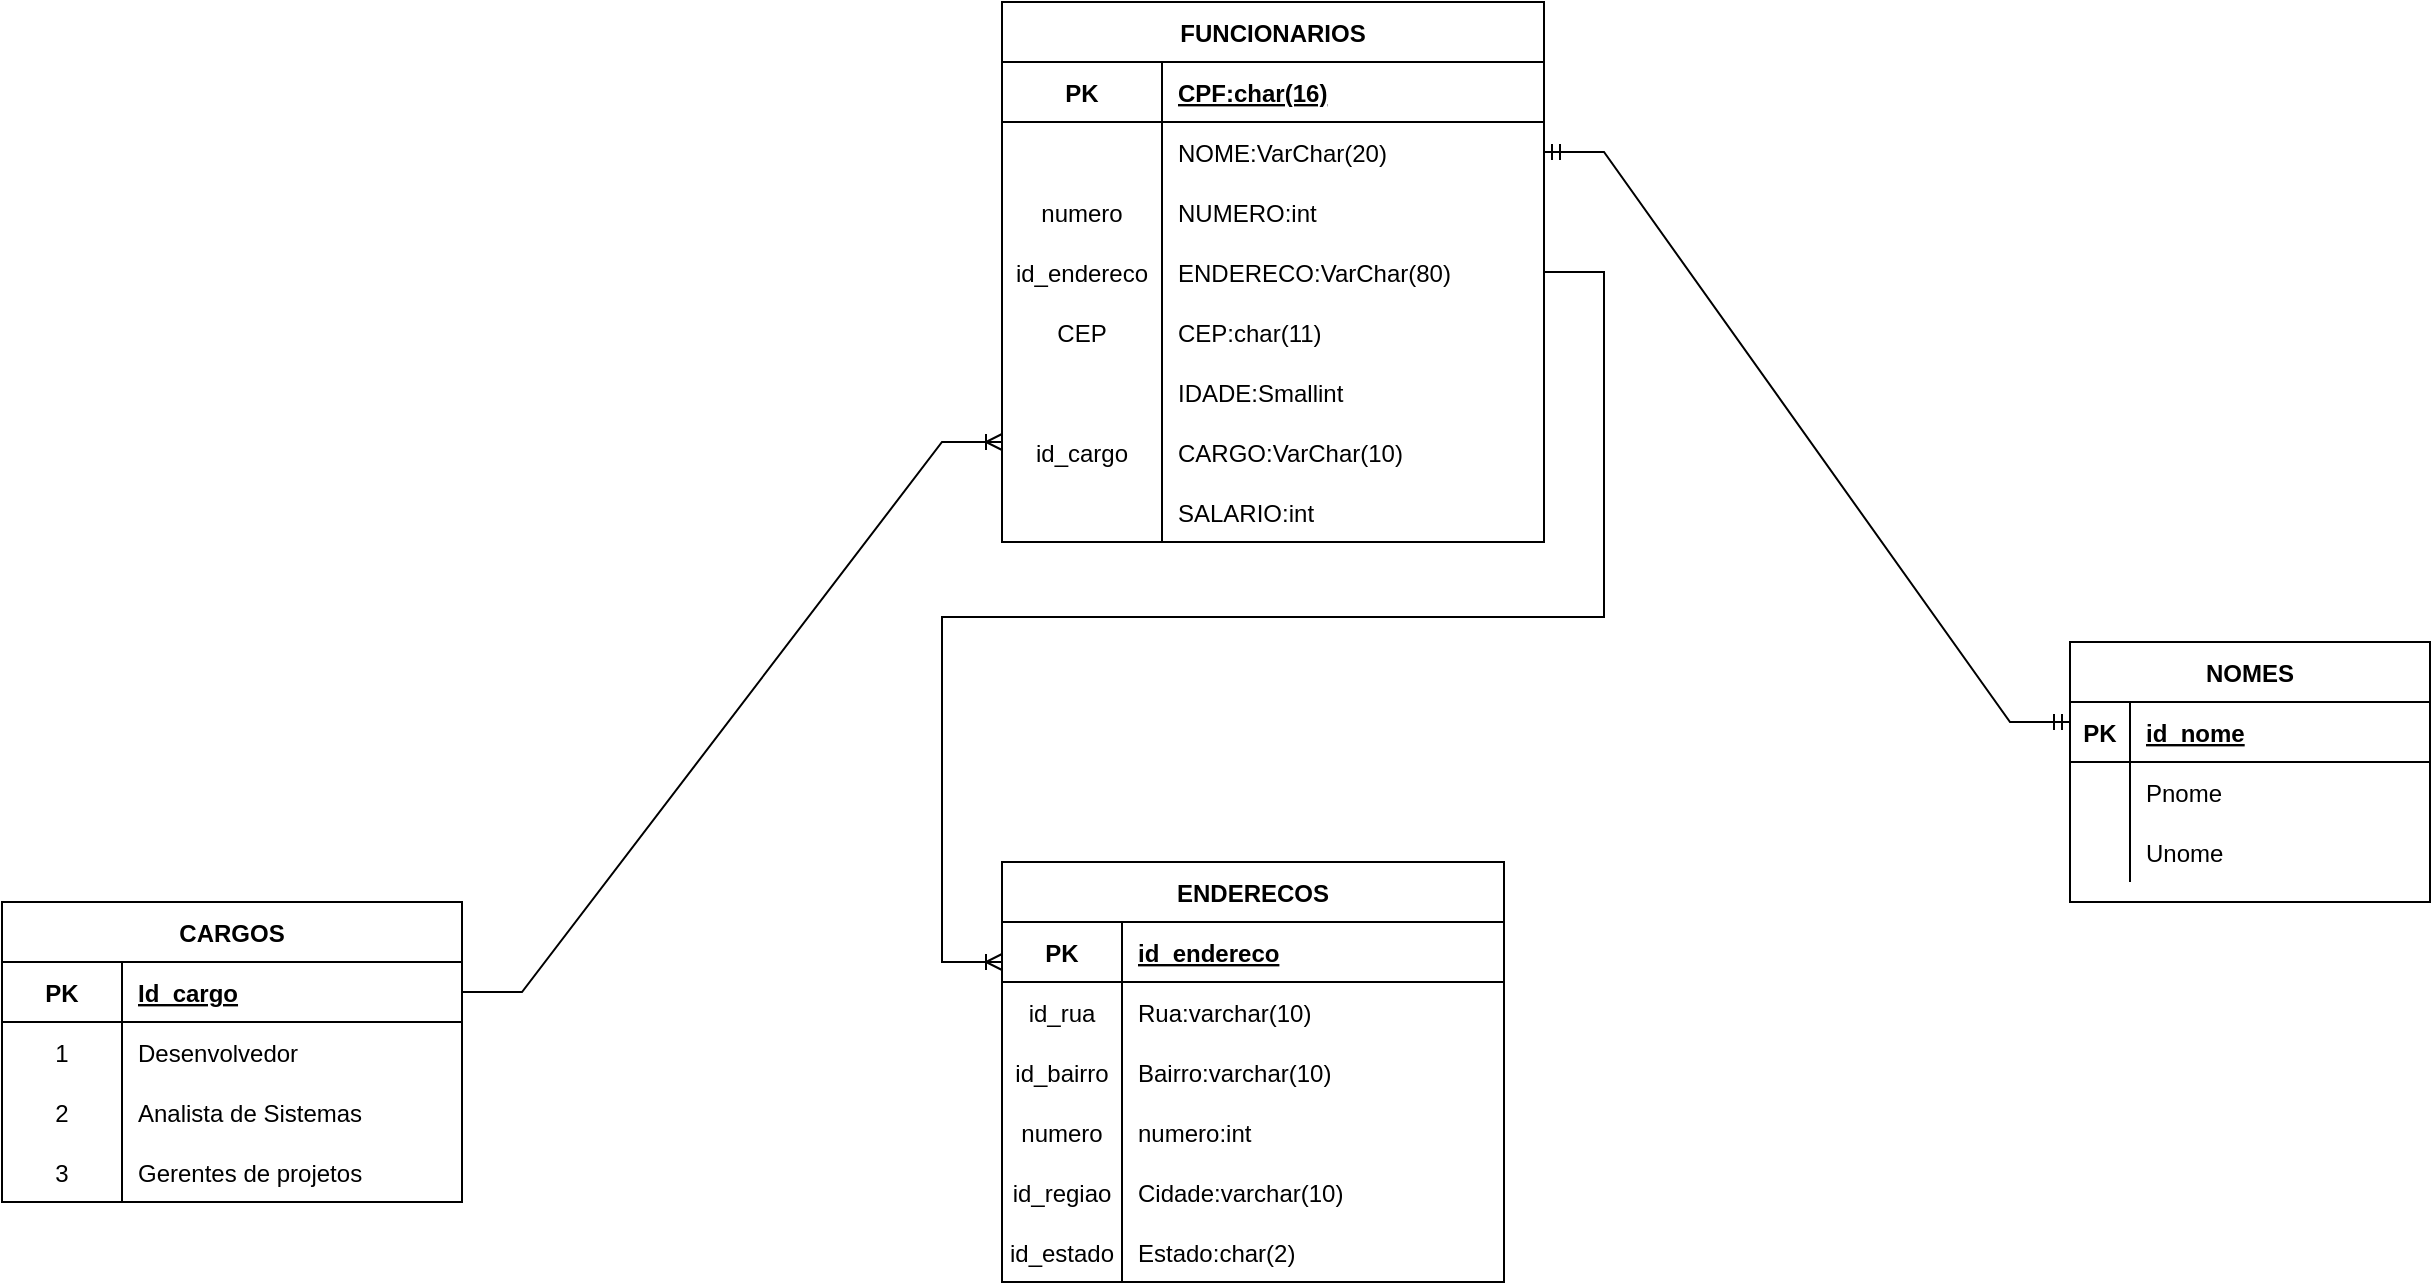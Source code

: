 <mxfile version="20.0.3" type="github">
  <diagram id="bxR-Ng6xNB3BBB04t7pF" name="Page-1">
    <mxGraphModel dx="2358" dy="687" grid="1" gridSize="10" guides="1" tooltips="1" connect="1" arrows="1" fold="1" page="1" pageScale="1" pageWidth="827" pageHeight="1169" math="0" shadow="0">
      <root>
        <mxCell id="0" />
        <mxCell id="1" parent="0" />
        <mxCell id="S95yEiEXE2TlLhkYav7T-1" value="FUNCIONARIOS" style="shape=table;startSize=30;container=1;collapsible=1;childLayout=tableLayout;fixedRows=1;rowLines=0;fontStyle=1;align=center;resizeLast=1;" vertex="1" parent="1">
          <mxGeometry x="-120" y="140" width="271" height="270" as="geometry" />
        </mxCell>
        <mxCell id="S95yEiEXE2TlLhkYav7T-2" value="" style="shape=tableRow;horizontal=0;startSize=0;swimlaneHead=0;swimlaneBody=0;fillColor=none;collapsible=0;dropTarget=0;points=[[0,0.5],[1,0.5]];portConstraint=eastwest;top=0;left=0;right=0;bottom=1;" vertex="1" parent="S95yEiEXE2TlLhkYav7T-1">
          <mxGeometry y="30" width="271" height="30" as="geometry" />
        </mxCell>
        <mxCell id="S95yEiEXE2TlLhkYav7T-3" value="PK" style="shape=partialRectangle;connectable=0;fillColor=none;top=0;left=0;bottom=0;right=0;fontStyle=1;overflow=hidden;" vertex="1" parent="S95yEiEXE2TlLhkYav7T-2">
          <mxGeometry width="80" height="30" as="geometry">
            <mxRectangle width="80" height="30" as="alternateBounds" />
          </mxGeometry>
        </mxCell>
        <mxCell id="S95yEiEXE2TlLhkYav7T-4" value="CPF:char(16)" style="shape=partialRectangle;connectable=0;fillColor=none;top=0;left=0;bottom=0;right=0;align=left;spacingLeft=6;fontStyle=5;overflow=hidden;" vertex="1" parent="S95yEiEXE2TlLhkYav7T-2">
          <mxGeometry x="80" width="191" height="30" as="geometry">
            <mxRectangle width="191" height="30" as="alternateBounds" />
          </mxGeometry>
        </mxCell>
        <mxCell id="S95yEiEXE2TlLhkYav7T-5" value="" style="shape=tableRow;horizontal=0;startSize=0;swimlaneHead=0;swimlaneBody=0;fillColor=none;collapsible=0;dropTarget=0;points=[[0,0.5],[1,0.5]];portConstraint=eastwest;top=0;left=0;right=0;bottom=0;" vertex="1" parent="S95yEiEXE2TlLhkYav7T-1">
          <mxGeometry y="60" width="271" height="30" as="geometry" />
        </mxCell>
        <mxCell id="S95yEiEXE2TlLhkYav7T-6" value="" style="shape=partialRectangle;connectable=0;fillColor=none;top=0;left=0;bottom=0;right=0;editable=1;overflow=hidden;" vertex="1" parent="S95yEiEXE2TlLhkYav7T-5">
          <mxGeometry width="80" height="30" as="geometry">
            <mxRectangle width="80" height="30" as="alternateBounds" />
          </mxGeometry>
        </mxCell>
        <mxCell id="S95yEiEXE2TlLhkYav7T-7" value="NOME:VarChar(20)" style="shape=partialRectangle;connectable=0;fillColor=none;top=0;left=0;bottom=0;right=0;align=left;spacingLeft=6;overflow=hidden;" vertex="1" parent="S95yEiEXE2TlLhkYav7T-5">
          <mxGeometry x="80" width="191" height="30" as="geometry">
            <mxRectangle width="191" height="30" as="alternateBounds" />
          </mxGeometry>
        </mxCell>
        <mxCell id="S95yEiEXE2TlLhkYav7T-8" value="" style="shape=tableRow;horizontal=0;startSize=0;swimlaneHead=0;swimlaneBody=0;fillColor=none;collapsible=0;dropTarget=0;points=[[0,0.5],[1,0.5]];portConstraint=eastwest;top=0;left=0;right=0;bottom=0;" vertex="1" parent="S95yEiEXE2TlLhkYav7T-1">
          <mxGeometry y="90" width="271" height="30" as="geometry" />
        </mxCell>
        <mxCell id="S95yEiEXE2TlLhkYav7T-9" value="numero" style="shape=partialRectangle;connectable=0;fillColor=none;top=0;left=0;bottom=0;right=0;editable=1;overflow=hidden;" vertex="1" parent="S95yEiEXE2TlLhkYav7T-8">
          <mxGeometry width="80" height="30" as="geometry">
            <mxRectangle width="80" height="30" as="alternateBounds" />
          </mxGeometry>
        </mxCell>
        <mxCell id="S95yEiEXE2TlLhkYav7T-10" value="NUMERO:int" style="shape=partialRectangle;connectable=0;fillColor=none;top=0;left=0;bottom=0;right=0;align=left;spacingLeft=6;overflow=hidden;" vertex="1" parent="S95yEiEXE2TlLhkYav7T-8">
          <mxGeometry x="80" width="191" height="30" as="geometry">
            <mxRectangle width="191" height="30" as="alternateBounds" />
          </mxGeometry>
        </mxCell>
        <mxCell id="S95yEiEXE2TlLhkYav7T-11" value="" style="shape=tableRow;horizontal=0;startSize=0;swimlaneHead=0;swimlaneBody=0;fillColor=none;collapsible=0;dropTarget=0;points=[[0,0.5],[1,0.5]];portConstraint=eastwest;top=0;left=0;right=0;bottom=0;" vertex="1" parent="S95yEiEXE2TlLhkYav7T-1">
          <mxGeometry y="120" width="271" height="30" as="geometry" />
        </mxCell>
        <mxCell id="S95yEiEXE2TlLhkYav7T-12" value="id_endereco" style="shape=partialRectangle;connectable=0;fillColor=none;top=0;left=0;bottom=0;right=0;editable=1;overflow=hidden;" vertex="1" parent="S95yEiEXE2TlLhkYav7T-11">
          <mxGeometry width="80" height="30" as="geometry">
            <mxRectangle width="80" height="30" as="alternateBounds" />
          </mxGeometry>
        </mxCell>
        <mxCell id="S95yEiEXE2TlLhkYav7T-13" value="ENDERECO:VarChar(80)" style="shape=partialRectangle;connectable=0;fillColor=none;top=0;left=0;bottom=0;right=0;align=left;spacingLeft=6;overflow=hidden;" vertex="1" parent="S95yEiEXE2TlLhkYav7T-11">
          <mxGeometry x="80" width="191" height="30" as="geometry">
            <mxRectangle width="191" height="30" as="alternateBounds" />
          </mxGeometry>
        </mxCell>
        <mxCell id="S95yEiEXE2TlLhkYav7T-14" value="" style="shape=tableRow;horizontal=0;startSize=0;swimlaneHead=0;swimlaneBody=0;fillColor=none;collapsible=0;dropTarget=0;points=[[0,0.5],[1,0.5]];portConstraint=eastwest;top=0;left=0;right=0;bottom=0;" vertex="1" parent="S95yEiEXE2TlLhkYav7T-1">
          <mxGeometry y="150" width="271" height="30" as="geometry" />
        </mxCell>
        <mxCell id="S95yEiEXE2TlLhkYav7T-15" value="CEP" style="shape=partialRectangle;connectable=0;fillColor=none;top=0;left=0;bottom=0;right=0;editable=1;overflow=hidden;" vertex="1" parent="S95yEiEXE2TlLhkYav7T-14">
          <mxGeometry width="80" height="30" as="geometry">
            <mxRectangle width="80" height="30" as="alternateBounds" />
          </mxGeometry>
        </mxCell>
        <mxCell id="S95yEiEXE2TlLhkYav7T-16" value="CEP:char(11)" style="shape=partialRectangle;connectable=0;fillColor=none;top=0;left=0;bottom=0;right=0;align=left;spacingLeft=6;overflow=hidden;" vertex="1" parent="S95yEiEXE2TlLhkYav7T-14">
          <mxGeometry x="80" width="191" height="30" as="geometry">
            <mxRectangle width="191" height="30" as="alternateBounds" />
          </mxGeometry>
        </mxCell>
        <mxCell id="S95yEiEXE2TlLhkYav7T-17" value="" style="shape=tableRow;horizontal=0;startSize=0;swimlaneHead=0;swimlaneBody=0;fillColor=none;collapsible=0;dropTarget=0;points=[[0,0.5],[1,0.5]];portConstraint=eastwest;top=0;left=0;right=0;bottom=0;" vertex="1" parent="S95yEiEXE2TlLhkYav7T-1">
          <mxGeometry y="180" width="271" height="30" as="geometry" />
        </mxCell>
        <mxCell id="S95yEiEXE2TlLhkYav7T-18" value="" style="shape=partialRectangle;connectable=0;fillColor=none;top=0;left=0;bottom=0;right=0;editable=1;overflow=hidden;" vertex="1" parent="S95yEiEXE2TlLhkYav7T-17">
          <mxGeometry width="80" height="30" as="geometry">
            <mxRectangle width="80" height="30" as="alternateBounds" />
          </mxGeometry>
        </mxCell>
        <mxCell id="S95yEiEXE2TlLhkYav7T-19" value="IDADE:Smallint" style="shape=partialRectangle;connectable=0;fillColor=none;top=0;left=0;bottom=0;right=0;align=left;spacingLeft=6;overflow=hidden;" vertex="1" parent="S95yEiEXE2TlLhkYav7T-17">
          <mxGeometry x="80" width="191" height="30" as="geometry">
            <mxRectangle width="191" height="30" as="alternateBounds" />
          </mxGeometry>
        </mxCell>
        <mxCell id="S95yEiEXE2TlLhkYav7T-20" value="" style="shape=tableRow;horizontal=0;startSize=0;swimlaneHead=0;swimlaneBody=0;fillColor=none;collapsible=0;dropTarget=0;points=[[0,0.5],[1,0.5]];portConstraint=eastwest;top=0;left=0;right=0;bottom=0;" vertex="1" parent="S95yEiEXE2TlLhkYav7T-1">
          <mxGeometry y="210" width="271" height="30" as="geometry" />
        </mxCell>
        <mxCell id="S95yEiEXE2TlLhkYav7T-21" value="id_cargo" style="shape=partialRectangle;connectable=0;fillColor=none;top=0;left=0;bottom=0;right=0;editable=1;overflow=hidden;" vertex="1" parent="S95yEiEXE2TlLhkYav7T-20">
          <mxGeometry width="80" height="30" as="geometry">
            <mxRectangle width="80" height="30" as="alternateBounds" />
          </mxGeometry>
        </mxCell>
        <mxCell id="S95yEiEXE2TlLhkYav7T-22" value="CARGO:VarChar(10)" style="shape=partialRectangle;connectable=0;fillColor=none;top=0;left=0;bottom=0;right=0;align=left;spacingLeft=6;overflow=hidden;" vertex="1" parent="S95yEiEXE2TlLhkYav7T-20">
          <mxGeometry x="80" width="191" height="30" as="geometry">
            <mxRectangle width="191" height="30" as="alternateBounds" />
          </mxGeometry>
        </mxCell>
        <mxCell id="S95yEiEXE2TlLhkYav7T-23" value="" style="shape=tableRow;horizontal=0;startSize=0;swimlaneHead=0;swimlaneBody=0;fillColor=none;collapsible=0;dropTarget=0;points=[[0,0.5],[1,0.5]];portConstraint=eastwest;top=0;left=0;right=0;bottom=0;" vertex="1" parent="S95yEiEXE2TlLhkYav7T-1">
          <mxGeometry y="240" width="271" height="30" as="geometry" />
        </mxCell>
        <mxCell id="S95yEiEXE2TlLhkYav7T-24" value="" style="shape=partialRectangle;connectable=0;fillColor=none;top=0;left=0;bottom=0;right=0;editable=1;overflow=hidden;" vertex="1" parent="S95yEiEXE2TlLhkYav7T-23">
          <mxGeometry width="80" height="30" as="geometry">
            <mxRectangle width="80" height="30" as="alternateBounds" />
          </mxGeometry>
        </mxCell>
        <mxCell id="S95yEiEXE2TlLhkYav7T-25" value="SALARIO:int" style="shape=partialRectangle;connectable=0;fillColor=none;top=0;left=0;bottom=0;right=0;align=left;spacingLeft=6;overflow=hidden;" vertex="1" parent="S95yEiEXE2TlLhkYav7T-23">
          <mxGeometry x="80" width="191" height="30" as="geometry">
            <mxRectangle width="191" height="30" as="alternateBounds" />
          </mxGeometry>
        </mxCell>
        <mxCell id="S95yEiEXE2TlLhkYav7T-66" value="CARGOS" style="shape=table;startSize=30;container=1;collapsible=1;childLayout=tableLayout;fixedRows=1;rowLines=0;fontStyle=1;align=center;resizeLast=1;" vertex="1" parent="1">
          <mxGeometry x="-620" y="590" width="230" height="150" as="geometry" />
        </mxCell>
        <mxCell id="S95yEiEXE2TlLhkYav7T-67" value="" style="shape=tableRow;horizontal=0;startSize=0;swimlaneHead=0;swimlaneBody=0;fillColor=none;collapsible=0;dropTarget=0;points=[[0,0.5],[1,0.5]];portConstraint=eastwest;top=0;left=0;right=0;bottom=1;" vertex="1" parent="S95yEiEXE2TlLhkYav7T-66">
          <mxGeometry y="30" width="230" height="30" as="geometry" />
        </mxCell>
        <mxCell id="S95yEiEXE2TlLhkYav7T-68" value="PK" style="shape=partialRectangle;connectable=0;fillColor=none;top=0;left=0;bottom=0;right=0;fontStyle=1;overflow=hidden;" vertex="1" parent="S95yEiEXE2TlLhkYav7T-67">
          <mxGeometry width="60" height="30" as="geometry">
            <mxRectangle width="60" height="30" as="alternateBounds" />
          </mxGeometry>
        </mxCell>
        <mxCell id="S95yEiEXE2TlLhkYav7T-69" value="Id_cargo" style="shape=partialRectangle;connectable=0;fillColor=none;top=0;left=0;bottom=0;right=0;align=left;spacingLeft=6;fontStyle=5;overflow=hidden;" vertex="1" parent="S95yEiEXE2TlLhkYav7T-67">
          <mxGeometry x="60" width="170" height="30" as="geometry">
            <mxRectangle width="170" height="30" as="alternateBounds" />
          </mxGeometry>
        </mxCell>
        <mxCell id="S95yEiEXE2TlLhkYav7T-70" value="" style="shape=tableRow;horizontal=0;startSize=0;swimlaneHead=0;swimlaneBody=0;fillColor=none;collapsible=0;dropTarget=0;points=[[0,0.5],[1,0.5]];portConstraint=eastwest;top=0;left=0;right=0;bottom=0;" vertex="1" parent="S95yEiEXE2TlLhkYav7T-66">
          <mxGeometry y="60" width="230" height="30" as="geometry" />
        </mxCell>
        <mxCell id="S95yEiEXE2TlLhkYav7T-71" value="1" style="shape=partialRectangle;connectable=0;fillColor=none;top=0;left=0;bottom=0;right=0;editable=1;overflow=hidden;" vertex="1" parent="S95yEiEXE2TlLhkYav7T-70">
          <mxGeometry width="60" height="30" as="geometry">
            <mxRectangle width="60" height="30" as="alternateBounds" />
          </mxGeometry>
        </mxCell>
        <mxCell id="S95yEiEXE2TlLhkYav7T-72" value="Desenvolvedor" style="shape=partialRectangle;connectable=0;fillColor=none;top=0;left=0;bottom=0;right=0;align=left;spacingLeft=6;overflow=hidden;" vertex="1" parent="S95yEiEXE2TlLhkYav7T-70">
          <mxGeometry x="60" width="170" height="30" as="geometry">
            <mxRectangle width="170" height="30" as="alternateBounds" />
          </mxGeometry>
        </mxCell>
        <mxCell id="S95yEiEXE2TlLhkYav7T-73" value="" style="shape=tableRow;horizontal=0;startSize=0;swimlaneHead=0;swimlaneBody=0;fillColor=none;collapsible=0;dropTarget=0;points=[[0,0.5],[1,0.5]];portConstraint=eastwest;top=0;left=0;right=0;bottom=0;" vertex="1" parent="S95yEiEXE2TlLhkYav7T-66">
          <mxGeometry y="90" width="230" height="30" as="geometry" />
        </mxCell>
        <mxCell id="S95yEiEXE2TlLhkYav7T-74" value="2" style="shape=partialRectangle;connectable=0;fillColor=none;top=0;left=0;bottom=0;right=0;editable=1;overflow=hidden;" vertex="1" parent="S95yEiEXE2TlLhkYav7T-73">
          <mxGeometry width="60" height="30" as="geometry">
            <mxRectangle width="60" height="30" as="alternateBounds" />
          </mxGeometry>
        </mxCell>
        <mxCell id="S95yEiEXE2TlLhkYav7T-75" value="Analista de Sistemas" style="shape=partialRectangle;connectable=0;fillColor=none;top=0;left=0;bottom=0;right=0;align=left;spacingLeft=6;overflow=hidden;" vertex="1" parent="S95yEiEXE2TlLhkYav7T-73">
          <mxGeometry x="60" width="170" height="30" as="geometry">
            <mxRectangle width="170" height="30" as="alternateBounds" />
          </mxGeometry>
        </mxCell>
        <mxCell id="S95yEiEXE2TlLhkYav7T-76" value="" style="shape=tableRow;horizontal=0;startSize=0;swimlaneHead=0;swimlaneBody=0;fillColor=none;collapsible=0;dropTarget=0;points=[[0,0.5],[1,0.5]];portConstraint=eastwest;top=0;left=0;right=0;bottom=0;" vertex="1" parent="S95yEiEXE2TlLhkYav7T-66">
          <mxGeometry y="120" width="230" height="30" as="geometry" />
        </mxCell>
        <mxCell id="S95yEiEXE2TlLhkYav7T-77" value="3" style="shape=partialRectangle;connectable=0;fillColor=none;top=0;left=0;bottom=0;right=0;editable=1;overflow=hidden;" vertex="1" parent="S95yEiEXE2TlLhkYav7T-76">
          <mxGeometry width="60" height="30" as="geometry">
            <mxRectangle width="60" height="30" as="alternateBounds" />
          </mxGeometry>
        </mxCell>
        <mxCell id="S95yEiEXE2TlLhkYav7T-78" value="Gerentes de projetos" style="shape=partialRectangle;connectable=0;fillColor=none;top=0;left=0;bottom=0;right=0;align=left;spacingLeft=6;overflow=hidden;" vertex="1" parent="S95yEiEXE2TlLhkYav7T-76">
          <mxGeometry x="60" width="170" height="30" as="geometry">
            <mxRectangle width="170" height="30" as="alternateBounds" />
          </mxGeometry>
        </mxCell>
        <mxCell id="S95yEiEXE2TlLhkYav7T-79" value="ENDERECOS" style="shape=table;startSize=30;container=1;collapsible=1;childLayout=tableLayout;fixedRows=1;rowLines=0;fontStyle=1;align=center;resizeLast=1;" vertex="1" parent="1">
          <mxGeometry x="-120" y="570" width="251" height="210" as="geometry" />
        </mxCell>
        <mxCell id="S95yEiEXE2TlLhkYav7T-80" value="" style="shape=tableRow;horizontal=0;startSize=0;swimlaneHead=0;swimlaneBody=0;fillColor=none;collapsible=0;dropTarget=0;points=[[0,0.5],[1,0.5]];portConstraint=eastwest;top=0;left=0;right=0;bottom=1;" vertex="1" parent="S95yEiEXE2TlLhkYav7T-79">
          <mxGeometry y="30" width="251" height="30" as="geometry" />
        </mxCell>
        <mxCell id="S95yEiEXE2TlLhkYav7T-81" value="PK" style="shape=partialRectangle;connectable=0;fillColor=none;top=0;left=0;bottom=0;right=0;fontStyle=1;overflow=hidden;" vertex="1" parent="S95yEiEXE2TlLhkYav7T-80">
          <mxGeometry width="60" height="30" as="geometry">
            <mxRectangle width="60" height="30" as="alternateBounds" />
          </mxGeometry>
        </mxCell>
        <mxCell id="S95yEiEXE2TlLhkYav7T-82" value="id_endereco" style="shape=partialRectangle;connectable=0;fillColor=none;top=0;left=0;bottom=0;right=0;align=left;spacingLeft=6;fontStyle=5;overflow=hidden;" vertex="1" parent="S95yEiEXE2TlLhkYav7T-80">
          <mxGeometry x="60" width="191" height="30" as="geometry">
            <mxRectangle width="191" height="30" as="alternateBounds" />
          </mxGeometry>
        </mxCell>
        <mxCell id="S95yEiEXE2TlLhkYav7T-83" value="" style="shape=tableRow;horizontal=0;startSize=0;swimlaneHead=0;swimlaneBody=0;fillColor=none;collapsible=0;dropTarget=0;points=[[0,0.5],[1,0.5]];portConstraint=eastwest;top=0;left=0;right=0;bottom=0;" vertex="1" parent="S95yEiEXE2TlLhkYav7T-79">
          <mxGeometry y="60" width="251" height="30" as="geometry" />
        </mxCell>
        <mxCell id="S95yEiEXE2TlLhkYav7T-84" value="id_rua" style="shape=partialRectangle;connectable=0;fillColor=none;top=0;left=0;bottom=0;right=0;editable=1;overflow=hidden;" vertex="1" parent="S95yEiEXE2TlLhkYav7T-83">
          <mxGeometry width="60" height="30" as="geometry">
            <mxRectangle width="60" height="30" as="alternateBounds" />
          </mxGeometry>
        </mxCell>
        <mxCell id="S95yEiEXE2TlLhkYav7T-85" value="Rua:varchar(10)" style="shape=partialRectangle;connectable=0;fillColor=none;top=0;left=0;bottom=0;right=0;align=left;spacingLeft=6;overflow=hidden;" vertex="1" parent="S95yEiEXE2TlLhkYav7T-83">
          <mxGeometry x="60" width="191" height="30" as="geometry">
            <mxRectangle width="191" height="30" as="alternateBounds" />
          </mxGeometry>
        </mxCell>
        <mxCell id="S95yEiEXE2TlLhkYav7T-86" value="" style="shape=tableRow;horizontal=0;startSize=0;swimlaneHead=0;swimlaneBody=0;fillColor=none;collapsible=0;dropTarget=0;points=[[0,0.5],[1,0.5]];portConstraint=eastwest;top=0;left=0;right=0;bottom=0;" vertex="1" parent="S95yEiEXE2TlLhkYav7T-79">
          <mxGeometry y="90" width="251" height="30" as="geometry" />
        </mxCell>
        <mxCell id="S95yEiEXE2TlLhkYav7T-87" value="id_bairro" style="shape=partialRectangle;connectable=0;fillColor=none;top=0;left=0;bottom=0;right=0;editable=1;overflow=hidden;" vertex="1" parent="S95yEiEXE2TlLhkYav7T-86">
          <mxGeometry width="60" height="30" as="geometry">
            <mxRectangle width="60" height="30" as="alternateBounds" />
          </mxGeometry>
        </mxCell>
        <mxCell id="S95yEiEXE2TlLhkYav7T-88" value="Bairro:varchar(10)" style="shape=partialRectangle;connectable=0;fillColor=none;top=0;left=0;bottom=0;right=0;align=left;spacingLeft=6;overflow=hidden;" vertex="1" parent="S95yEiEXE2TlLhkYav7T-86">
          <mxGeometry x="60" width="191" height="30" as="geometry">
            <mxRectangle width="191" height="30" as="alternateBounds" />
          </mxGeometry>
        </mxCell>
        <mxCell id="S95yEiEXE2TlLhkYav7T-89" value="" style="shape=tableRow;horizontal=0;startSize=0;swimlaneHead=0;swimlaneBody=0;fillColor=none;collapsible=0;dropTarget=0;points=[[0,0.5],[1,0.5]];portConstraint=eastwest;top=0;left=0;right=0;bottom=0;" vertex="1" parent="S95yEiEXE2TlLhkYav7T-79">
          <mxGeometry y="120" width="251" height="30" as="geometry" />
        </mxCell>
        <mxCell id="S95yEiEXE2TlLhkYav7T-90" value="numero" style="shape=partialRectangle;connectable=0;fillColor=none;top=0;left=0;bottom=0;right=0;editable=1;overflow=hidden;" vertex="1" parent="S95yEiEXE2TlLhkYav7T-89">
          <mxGeometry width="60" height="30" as="geometry">
            <mxRectangle width="60" height="30" as="alternateBounds" />
          </mxGeometry>
        </mxCell>
        <mxCell id="S95yEiEXE2TlLhkYav7T-91" value="numero:int" style="shape=partialRectangle;connectable=0;fillColor=none;top=0;left=0;bottom=0;right=0;align=left;spacingLeft=6;overflow=hidden;" vertex="1" parent="S95yEiEXE2TlLhkYav7T-89">
          <mxGeometry x="60" width="191" height="30" as="geometry">
            <mxRectangle width="191" height="30" as="alternateBounds" />
          </mxGeometry>
        </mxCell>
        <mxCell id="S95yEiEXE2TlLhkYav7T-92" value="" style="shape=tableRow;horizontal=0;startSize=0;swimlaneHead=0;swimlaneBody=0;fillColor=none;collapsible=0;dropTarget=0;points=[[0,0.5],[1,0.5]];portConstraint=eastwest;top=0;left=0;right=0;bottom=0;" vertex="1" parent="S95yEiEXE2TlLhkYav7T-79">
          <mxGeometry y="150" width="251" height="30" as="geometry" />
        </mxCell>
        <mxCell id="S95yEiEXE2TlLhkYav7T-93" value="id_regiao" style="shape=partialRectangle;connectable=0;fillColor=none;top=0;left=0;bottom=0;right=0;editable=1;overflow=hidden;" vertex="1" parent="S95yEiEXE2TlLhkYav7T-92">
          <mxGeometry width="60" height="30" as="geometry">
            <mxRectangle width="60" height="30" as="alternateBounds" />
          </mxGeometry>
        </mxCell>
        <mxCell id="S95yEiEXE2TlLhkYav7T-94" value="Cidade:varchar(10)" style="shape=partialRectangle;connectable=0;fillColor=none;top=0;left=0;bottom=0;right=0;align=left;spacingLeft=6;overflow=hidden;" vertex="1" parent="S95yEiEXE2TlLhkYav7T-92">
          <mxGeometry x="60" width="191" height="30" as="geometry">
            <mxRectangle width="191" height="30" as="alternateBounds" />
          </mxGeometry>
        </mxCell>
        <mxCell id="S95yEiEXE2TlLhkYav7T-95" value="" style="shape=tableRow;horizontal=0;startSize=0;swimlaneHead=0;swimlaneBody=0;fillColor=none;collapsible=0;dropTarget=0;points=[[0,0.5],[1,0.5]];portConstraint=eastwest;top=0;left=0;right=0;bottom=0;" vertex="1" parent="S95yEiEXE2TlLhkYav7T-79">
          <mxGeometry y="180" width="251" height="30" as="geometry" />
        </mxCell>
        <mxCell id="S95yEiEXE2TlLhkYav7T-96" value="id_estado" style="shape=partialRectangle;connectable=0;fillColor=none;top=0;left=0;bottom=0;right=0;editable=1;overflow=hidden;" vertex="1" parent="S95yEiEXE2TlLhkYav7T-95">
          <mxGeometry width="60" height="30" as="geometry">
            <mxRectangle width="60" height="30" as="alternateBounds" />
          </mxGeometry>
        </mxCell>
        <mxCell id="S95yEiEXE2TlLhkYav7T-97" value="Estado:char(2)" style="shape=partialRectangle;connectable=0;fillColor=none;top=0;left=0;bottom=0;right=0;align=left;spacingLeft=6;overflow=hidden;" vertex="1" parent="S95yEiEXE2TlLhkYav7T-95">
          <mxGeometry x="60" width="191" height="30" as="geometry">
            <mxRectangle width="191" height="30" as="alternateBounds" />
          </mxGeometry>
        </mxCell>
        <mxCell id="S95yEiEXE2TlLhkYav7T-111" value="" style="edgeStyle=entityRelationEdgeStyle;fontSize=12;html=1;endArrow=ERoneToMany;rounded=0;exitX=1;exitY=0.5;exitDx=0;exitDy=0;" edge="1" parent="1" source="S95yEiEXE2TlLhkYav7T-11">
          <mxGeometry width="100" height="100" relative="1" as="geometry">
            <mxPoint x="-220" y="720" as="sourcePoint" />
            <mxPoint x="-120" y="620" as="targetPoint" />
          </mxGeometry>
        </mxCell>
        <mxCell id="S95yEiEXE2TlLhkYav7T-113" value="" style="edgeStyle=entityRelationEdgeStyle;fontSize=12;html=1;endArrow=ERoneToMany;rounded=0;exitX=1;exitY=0.5;exitDx=0;exitDy=0;" edge="1" parent="1" source="S95yEiEXE2TlLhkYav7T-67">
          <mxGeometry width="100" height="100" relative="1" as="geometry">
            <mxPoint x="-220" y="460" as="sourcePoint" />
            <mxPoint x="-120" y="360" as="targetPoint" />
          </mxGeometry>
        </mxCell>
        <mxCell id="S95yEiEXE2TlLhkYav7T-114" value="NOMES" style="shape=table;startSize=30;container=1;collapsible=1;childLayout=tableLayout;fixedRows=1;rowLines=0;fontStyle=1;align=center;resizeLast=1;" vertex="1" parent="1">
          <mxGeometry x="414" y="460" width="180" height="130" as="geometry" />
        </mxCell>
        <mxCell id="S95yEiEXE2TlLhkYav7T-115" value="" style="shape=tableRow;horizontal=0;startSize=0;swimlaneHead=0;swimlaneBody=0;fillColor=none;collapsible=0;dropTarget=0;points=[[0,0.5],[1,0.5]];portConstraint=eastwest;top=0;left=0;right=0;bottom=1;" vertex="1" parent="S95yEiEXE2TlLhkYav7T-114">
          <mxGeometry y="30" width="180" height="30" as="geometry" />
        </mxCell>
        <mxCell id="S95yEiEXE2TlLhkYav7T-116" value="PK" style="shape=partialRectangle;connectable=0;fillColor=none;top=0;left=0;bottom=0;right=0;fontStyle=1;overflow=hidden;" vertex="1" parent="S95yEiEXE2TlLhkYav7T-115">
          <mxGeometry width="30" height="30" as="geometry">
            <mxRectangle width="30" height="30" as="alternateBounds" />
          </mxGeometry>
        </mxCell>
        <mxCell id="S95yEiEXE2TlLhkYav7T-117" value="id_nome" style="shape=partialRectangle;connectable=0;fillColor=none;top=0;left=0;bottom=0;right=0;align=left;spacingLeft=6;fontStyle=5;overflow=hidden;" vertex="1" parent="S95yEiEXE2TlLhkYav7T-115">
          <mxGeometry x="30" width="150" height="30" as="geometry">
            <mxRectangle width="150" height="30" as="alternateBounds" />
          </mxGeometry>
        </mxCell>
        <mxCell id="S95yEiEXE2TlLhkYav7T-118" value="" style="shape=tableRow;horizontal=0;startSize=0;swimlaneHead=0;swimlaneBody=0;fillColor=none;collapsible=0;dropTarget=0;points=[[0,0.5],[1,0.5]];portConstraint=eastwest;top=0;left=0;right=0;bottom=0;" vertex="1" parent="S95yEiEXE2TlLhkYav7T-114">
          <mxGeometry y="60" width="180" height="30" as="geometry" />
        </mxCell>
        <mxCell id="S95yEiEXE2TlLhkYav7T-119" value="" style="shape=partialRectangle;connectable=0;fillColor=none;top=0;left=0;bottom=0;right=0;editable=1;overflow=hidden;" vertex="1" parent="S95yEiEXE2TlLhkYav7T-118">
          <mxGeometry width="30" height="30" as="geometry">
            <mxRectangle width="30" height="30" as="alternateBounds" />
          </mxGeometry>
        </mxCell>
        <mxCell id="S95yEiEXE2TlLhkYav7T-120" value="Pnome" style="shape=partialRectangle;connectable=0;fillColor=none;top=0;left=0;bottom=0;right=0;align=left;spacingLeft=6;overflow=hidden;" vertex="1" parent="S95yEiEXE2TlLhkYav7T-118">
          <mxGeometry x="30" width="150" height="30" as="geometry">
            <mxRectangle width="150" height="30" as="alternateBounds" />
          </mxGeometry>
        </mxCell>
        <mxCell id="S95yEiEXE2TlLhkYav7T-121" value="" style="shape=tableRow;horizontal=0;startSize=0;swimlaneHead=0;swimlaneBody=0;fillColor=none;collapsible=0;dropTarget=0;points=[[0,0.5],[1,0.5]];portConstraint=eastwest;top=0;left=0;right=0;bottom=0;" vertex="1" parent="S95yEiEXE2TlLhkYav7T-114">
          <mxGeometry y="90" width="180" height="30" as="geometry" />
        </mxCell>
        <mxCell id="S95yEiEXE2TlLhkYav7T-122" value="" style="shape=partialRectangle;connectable=0;fillColor=none;top=0;left=0;bottom=0;right=0;editable=1;overflow=hidden;" vertex="1" parent="S95yEiEXE2TlLhkYav7T-121">
          <mxGeometry width="30" height="30" as="geometry">
            <mxRectangle width="30" height="30" as="alternateBounds" />
          </mxGeometry>
        </mxCell>
        <mxCell id="S95yEiEXE2TlLhkYav7T-123" value="Unome" style="shape=partialRectangle;connectable=0;fillColor=none;top=0;left=0;bottom=0;right=0;align=left;spacingLeft=6;overflow=hidden;" vertex="1" parent="S95yEiEXE2TlLhkYav7T-121">
          <mxGeometry x="30" width="150" height="30" as="geometry">
            <mxRectangle width="150" height="30" as="alternateBounds" />
          </mxGeometry>
        </mxCell>
        <mxCell id="S95yEiEXE2TlLhkYav7T-128" value="" style="edgeStyle=entityRelationEdgeStyle;fontSize=12;html=1;endArrow=ERmandOne;startArrow=ERmandOne;rounded=0;exitX=1;exitY=0.5;exitDx=0;exitDy=0;" edge="1" parent="1" source="S95yEiEXE2TlLhkYav7T-5">
          <mxGeometry width="100" height="100" relative="1" as="geometry">
            <mxPoint x="314" y="600" as="sourcePoint" />
            <mxPoint x="414" y="500" as="targetPoint" />
          </mxGeometry>
        </mxCell>
      </root>
    </mxGraphModel>
  </diagram>
</mxfile>
